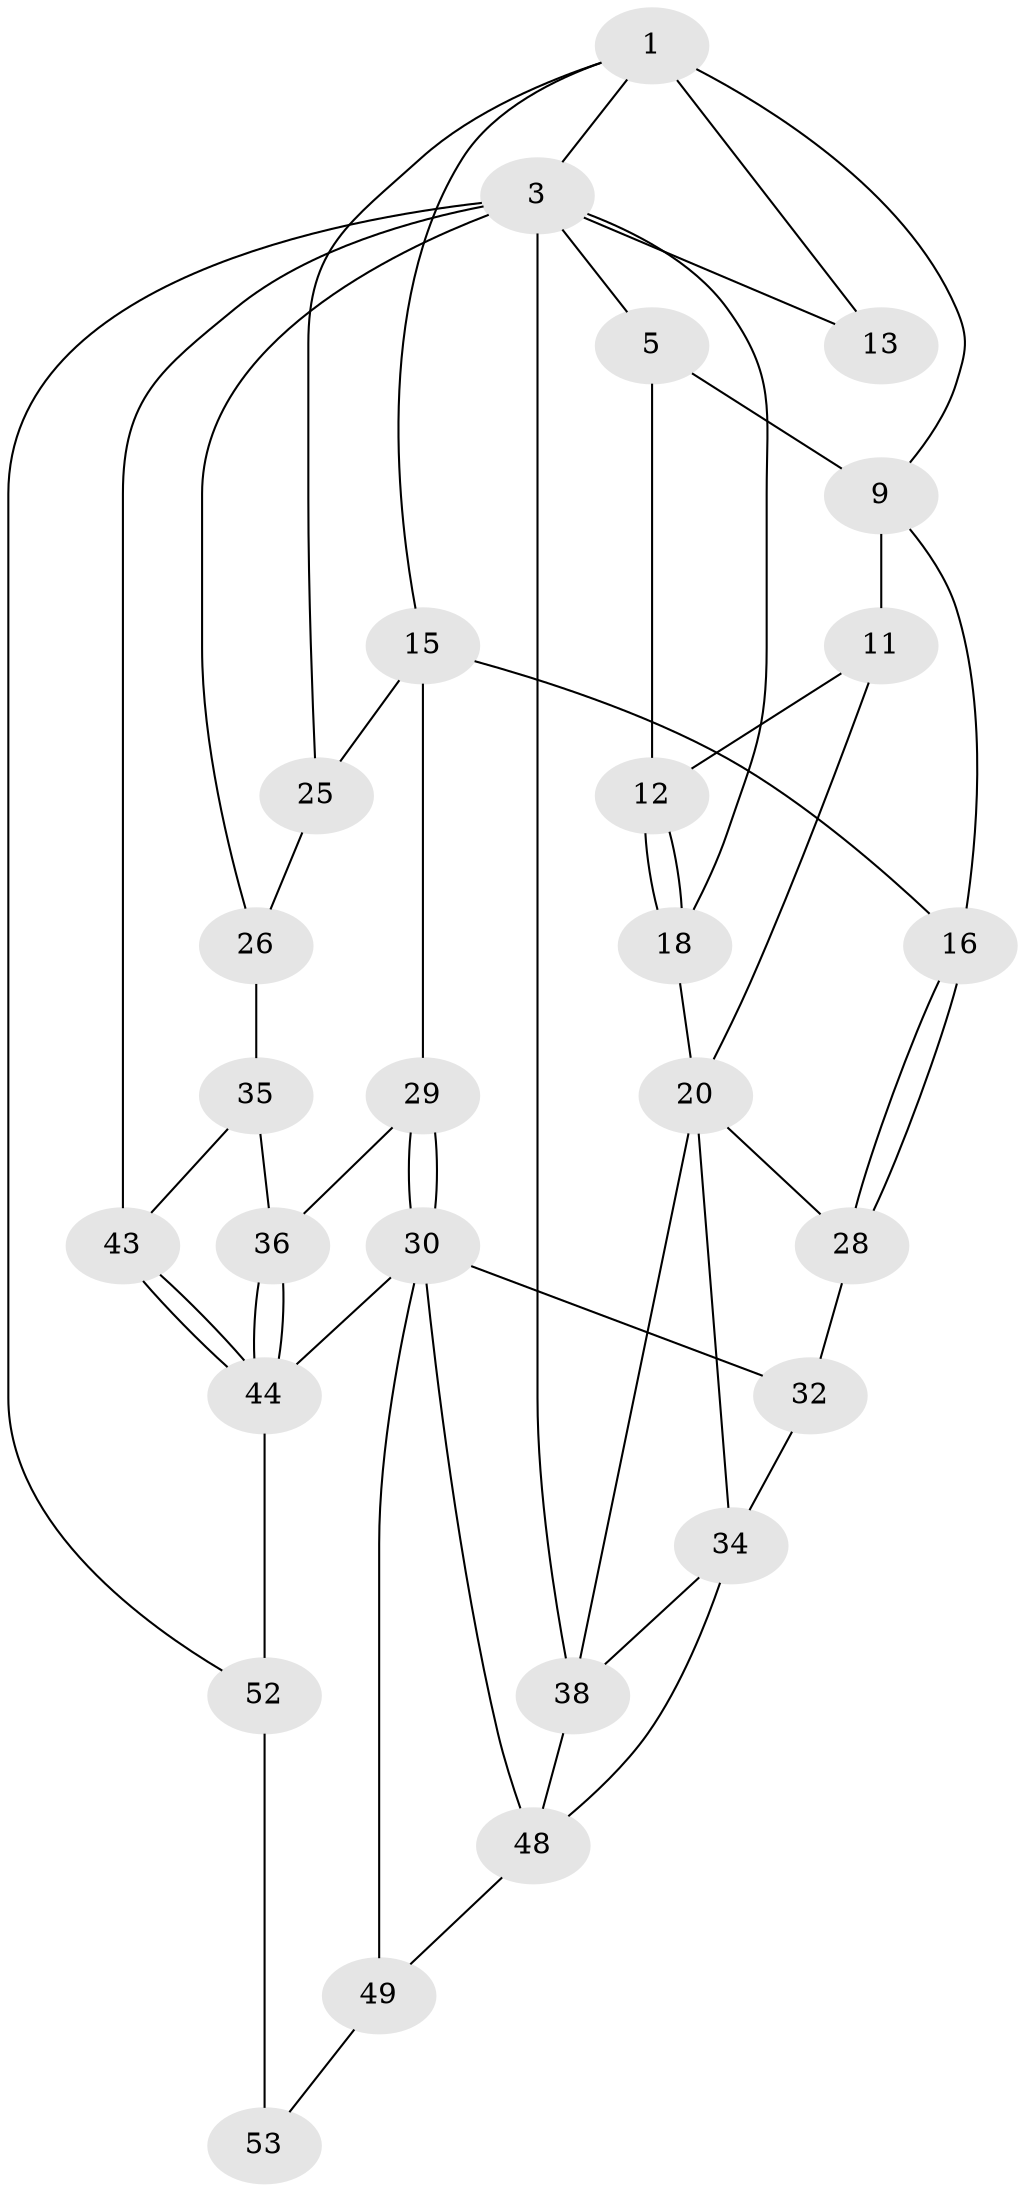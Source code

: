 // original degree distribution, {3: 0.037037037037037035, 5: 0.4444444444444444, 6: 0.24074074074074073, 4: 0.2777777777777778}
// Generated by graph-tools (version 1.1) at 2025/28/03/15/25 16:28:01]
// undirected, 27 vertices, 53 edges
graph export_dot {
graph [start="1"]
  node [color=gray90,style=filled];
  1 [pos="+0.718270511789073+0",super="+2+7"];
  3 [pos="+1+0",super="+23+4+42"];
  5 [pos="+0+0",super="+6"];
  9 [pos="+0.2600751133484215+0.0372885921091827",super="+10"];
  11 [pos="+0.09158329064221171+0.170988988225097",super="+19"];
  12 [pos="+0.07955545424439887+0.16391689479761895"];
  13 [pos="+0.7861708780876367+0.2371769612582441"];
  15 [pos="+0.41569068749349974+0.3525278754815315",super="+24"];
  16 [pos="+0.33345416359904156+0.37244655058409987"];
  18 [pos="+0+0.2893477632906486"];
  20 [pos="+0.06208277016512837+0.3036000058965608",super="+21"];
  25 [pos="+0.5299508246422783+0.38339209782092937"];
  26 [pos="+0.9492142926413616+0.44377736915607563",super="+27"];
  28 [pos="+0.23932354817935983+0.44376968421540464"];
  29 [pos="+0.510604847678193+0.5187358809649887"];
  30 [pos="+0.40741710602489783+0.7156463550999757",super="+31+46"];
  32 [pos="+0.21700810419832867+0.6396938994692583",super="+33"];
  34 [pos="+0.15657302120908442+0.5031937372790602",super="+37"];
  35 [pos="+0.7026064346573472+0.6807037216491305",super="+41"];
  36 [pos="+0.6927498598839137+0.6865193232334676"];
  38 [pos="+0+0.781034984201088",super="+39"];
  43 [pos="+1+0.9341442432916058"];
  44 [pos="+0.6592270385197673+0.8193069009949645",super="+45"];
  48 [pos="+0.20043424716015218+0.8680072046989046",super="+50"];
  49 [pos="+0.4033779906308106+1",super="+51"];
  52 [pos="+0.6537405301346307+0.8761166957178699",super="+54"];
  53 [pos="+0.45217921847424636+1"];
  1 -- 3;
  1 -- 13 [weight=2];
  1 -- 25;
  1 -- 9;
  1 -- 15;
  3 -- 26;
  3 -- 13;
  3 -- 18;
  3 -- 5;
  3 -- 43;
  3 -- 52;
  3 -- 38 [weight=2];
  5 -- 12;
  5 -- 9;
  9 -- 16;
  9 -- 11 [weight=2];
  11 -- 12;
  11 -- 20;
  12 -- 18;
  12 -- 18;
  15 -- 16;
  15 -- 25;
  15 -- 29;
  16 -- 28;
  16 -- 28;
  18 -- 20;
  20 -- 28;
  20 -- 34;
  20 -- 38;
  25 -- 26;
  26 -- 35 [weight=2];
  28 -- 32;
  29 -- 30;
  29 -- 30;
  29 -- 36;
  30 -- 32;
  30 -- 49 [weight=2];
  30 -- 48;
  30 -- 44;
  32 -- 34 [weight=2];
  34 -- 48;
  34 -- 38;
  35 -- 36;
  35 -- 43;
  36 -- 44;
  36 -- 44;
  38 -- 48;
  43 -- 44;
  43 -- 44;
  44 -- 52;
  48 -- 49;
  49 -- 53;
  52 -- 53 [weight=2];
}
